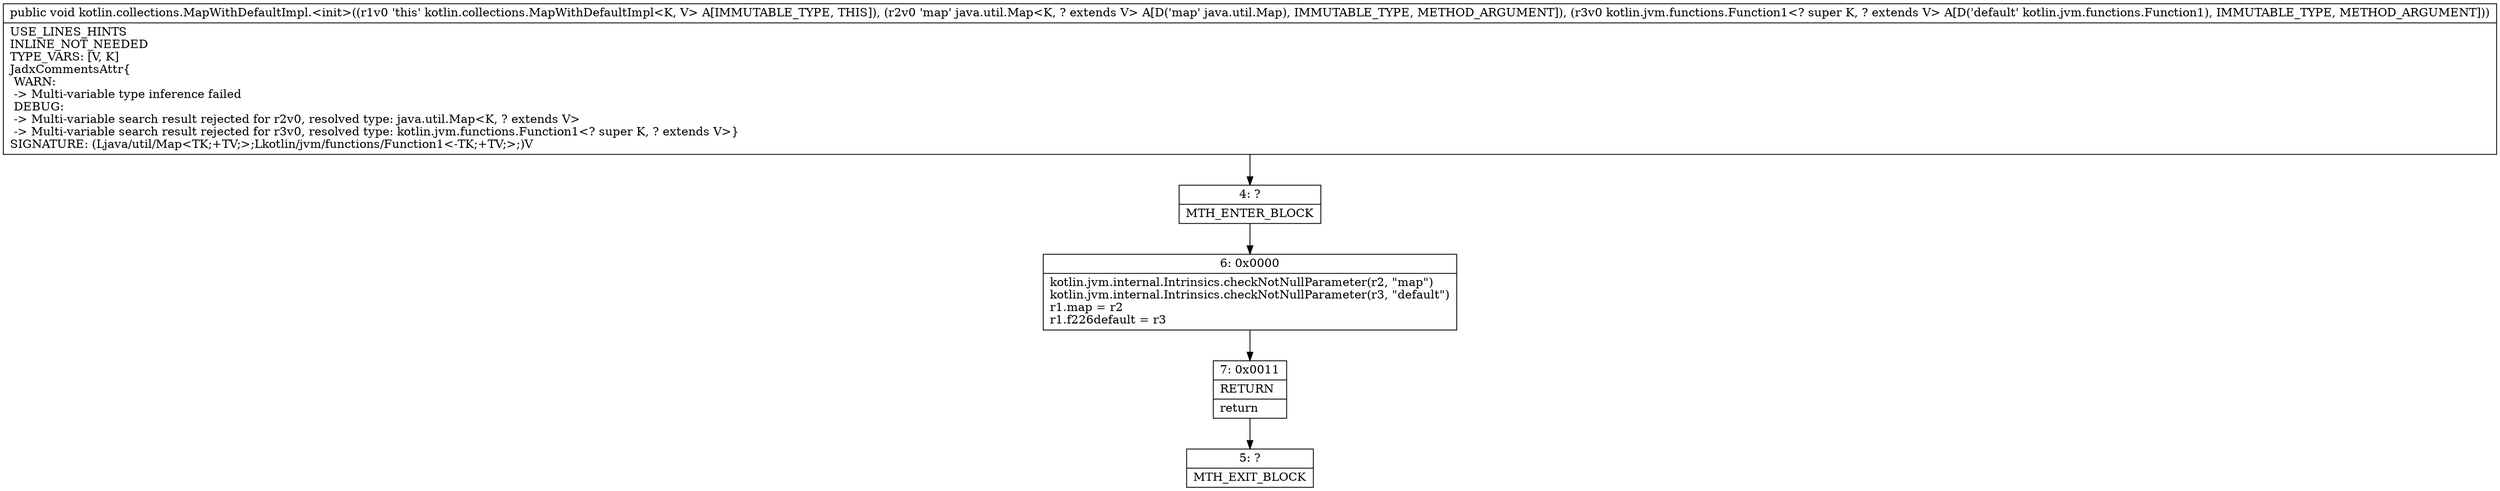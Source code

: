 digraph "CFG forkotlin.collections.MapWithDefaultImpl.\<init\>(Ljava\/util\/Map;Lkotlin\/jvm\/functions\/Function1;)V" {
Node_4 [shape=record,label="{4\:\ ?|MTH_ENTER_BLOCK\l}"];
Node_6 [shape=record,label="{6\:\ 0x0000|kotlin.jvm.internal.Intrinsics.checkNotNullParameter(r2, \"map\")\lkotlin.jvm.internal.Intrinsics.checkNotNullParameter(r3, \"default\")\lr1.map = r2\lr1.f226default = r3\l}"];
Node_7 [shape=record,label="{7\:\ 0x0011|RETURN\l|return\l}"];
Node_5 [shape=record,label="{5\:\ ?|MTH_EXIT_BLOCK\l}"];
MethodNode[shape=record,label="{public void kotlin.collections.MapWithDefaultImpl.\<init\>((r1v0 'this' kotlin.collections.MapWithDefaultImpl\<K, V\> A[IMMUTABLE_TYPE, THIS]), (r2v0 'map' java.util.Map\<K, ? extends V\> A[D('map' java.util.Map), IMMUTABLE_TYPE, METHOD_ARGUMENT]), (r3v0 kotlin.jvm.functions.Function1\<? super K, ? extends V\> A[D('default' kotlin.jvm.functions.Function1), IMMUTABLE_TYPE, METHOD_ARGUMENT]))  | USE_LINES_HINTS\lINLINE_NOT_NEEDED\lTYPE_VARS: [V, K]\lJadxCommentsAttr\{\l WARN: \l \-\> Multi\-variable type inference failed\l DEBUG: \l \-\> Multi\-variable search result rejected for r2v0, resolved type: java.util.Map\<K, ? extends V\>\l \-\> Multi\-variable search result rejected for r3v0, resolved type: kotlin.jvm.functions.Function1\<? super K, ? extends V\>\}\lSIGNATURE: (Ljava\/util\/Map\<TK;+TV;\>;Lkotlin\/jvm\/functions\/Function1\<\-TK;+TV;\>;)V\l}"];
MethodNode -> Node_4;Node_4 -> Node_6;
Node_6 -> Node_7;
Node_7 -> Node_5;
}

